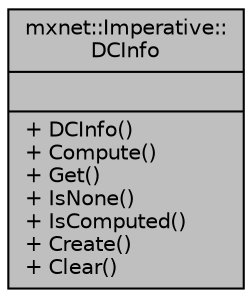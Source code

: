 digraph "mxnet::Imperative::DCInfo"
{
 // LATEX_PDF_SIZE
  edge [fontname="Helvetica",fontsize="10",labelfontname="Helvetica",labelfontsize="10"];
  node [fontname="Helvetica",fontsize="10",shape=record];
  Node1 [label="{mxnet::Imperative::\lDCInfo\n||+ DCInfo()\l+ Compute()\l+ Get()\l+ IsNone()\l+ IsComputed()\l+ Create()\l+ Clear()\l}",height=0.2,width=0.4,color="black", fillcolor="grey75", style="filled", fontcolor="black",tooltip="DCInfo datastructure to enable deferred computation."];
}
